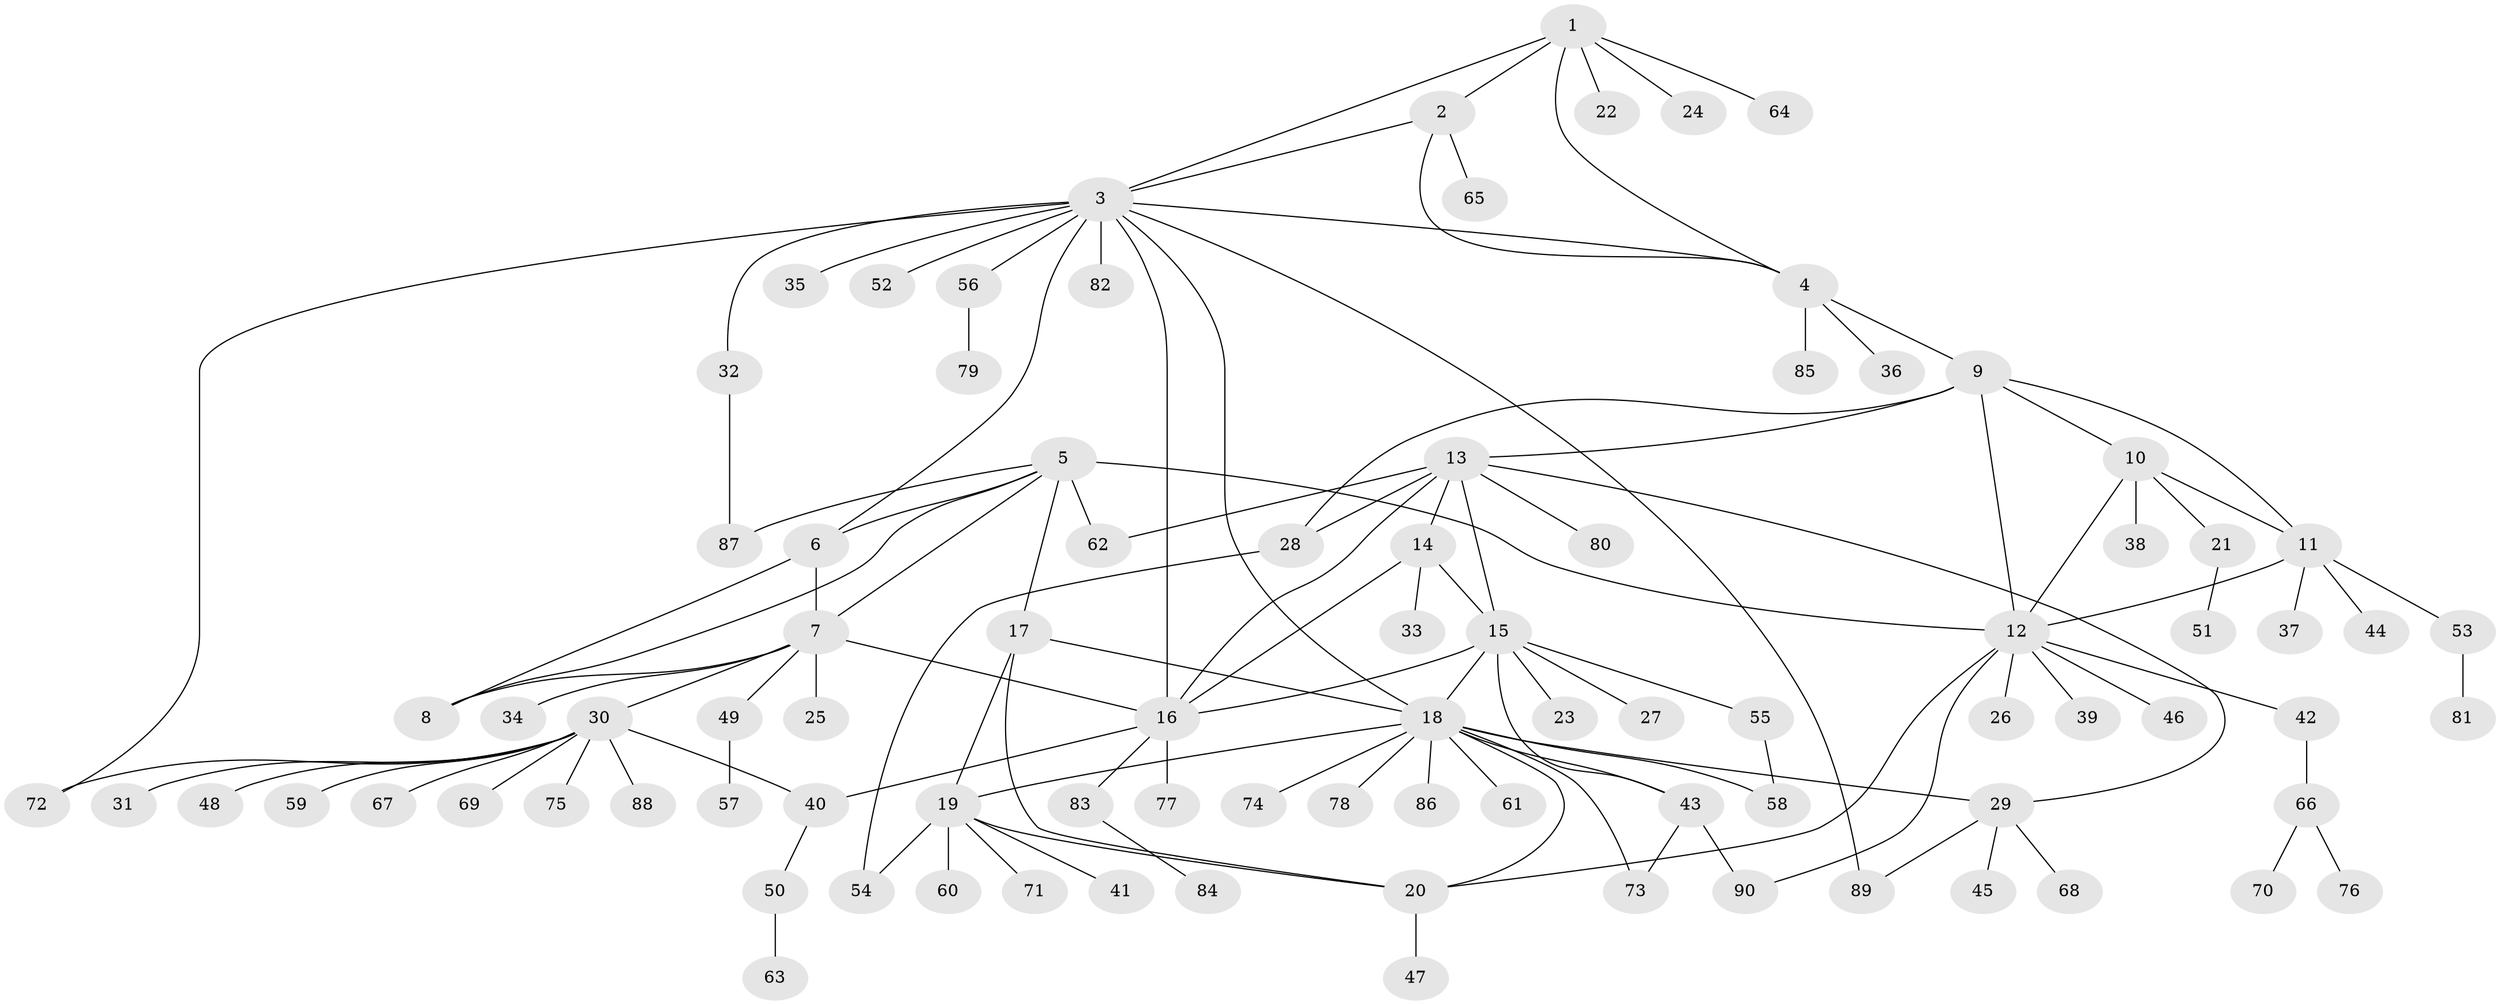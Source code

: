 // coarse degree distribution, {6: 0.07352941176470588, 12: 0.014705882352941176, 5: 0.07352941176470588, 3: 0.029411764705882353, 9: 0.029411764705882353, 11: 0.029411764705882353, 1: 0.5735294117647058, 4: 0.029411764705882353, 2: 0.14705882352941177}
// Generated by graph-tools (version 1.1) at 2025/52/02/27/25 19:52:22]
// undirected, 90 vertices, 122 edges
graph export_dot {
graph [start="1"]
  node [color=gray90,style=filled];
  1;
  2;
  3;
  4;
  5;
  6;
  7;
  8;
  9;
  10;
  11;
  12;
  13;
  14;
  15;
  16;
  17;
  18;
  19;
  20;
  21;
  22;
  23;
  24;
  25;
  26;
  27;
  28;
  29;
  30;
  31;
  32;
  33;
  34;
  35;
  36;
  37;
  38;
  39;
  40;
  41;
  42;
  43;
  44;
  45;
  46;
  47;
  48;
  49;
  50;
  51;
  52;
  53;
  54;
  55;
  56;
  57;
  58;
  59;
  60;
  61;
  62;
  63;
  64;
  65;
  66;
  67;
  68;
  69;
  70;
  71;
  72;
  73;
  74;
  75;
  76;
  77;
  78;
  79;
  80;
  81;
  82;
  83;
  84;
  85;
  86;
  87;
  88;
  89;
  90;
  1 -- 2;
  1 -- 3;
  1 -- 4;
  1 -- 22;
  1 -- 24;
  1 -- 64;
  2 -- 3;
  2 -- 4;
  2 -- 65;
  3 -- 4;
  3 -- 6;
  3 -- 16;
  3 -- 18;
  3 -- 32;
  3 -- 35;
  3 -- 52;
  3 -- 56;
  3 -- 72;
  3 -- 82;
  3 -- 89;
  4 -- 9;
  4 -- 36;
  4 -- 85;
  5 -- 6;
  5 -- 7;
  5 -- 8;
  5 -- 12;
  5 -- 17;
  5 -- 62;
  5 -- 87;
  6 -- 7;
  6 -- 8;
  7 -- 8;
  7 -- 16;
  7 -- 25;
  7 -- 30;
  7 -- 34;
  7 -- 49;
  9 -- 10;
  9 -- 11;
  9 -- 12;
  9 -- 13;
  9 -- 28;
  10 -- 11;
  10 -- 12;
  10 -- 21;
  10 -- 38;
  11 -- 12;
  11 -- 37;
  11 -- 44;
  11 -- 53;
  12 -- 20;
  12 -- 26;
  12 -- 39;
  12 -- 42;
  12 -- 46;
  12 -- 90;
  13 -- 14;
  13 -- 15;
  13 -- 16;
  13 -- 28;
  13 -- 29;
  13 -- 62;
  13 -- 80;
  14 -- 15;
  14 -- 16;
  14 -- 33;
  15 -- 16;
  15 -- 18;
  15 -- 23;
  15 -- 27;
  15 -- 43;
  15 -- 55;
  16 -- 40;
  16 -- 77;
  16 -- 83;
  17 -- 18;
  17 -- 19;
  17 -- 20;
  18 -- 19;
  18 -- 20;
  18 -- 29;
  18 -- 43;
  18 -- 58;
  18 -- 61;
  18 -- 73;
  18 -- 74;
  18 -- 78;
  18 -- 86;
  19 -- 20;
  19 -- 41;
  19 -- 54;
  19 -- 60;
  19 -- 71;
  20 -- 47;
  21 -- 51;
  28 -- 54;
  29 -- 45;
  29 -- 68;
  29 -- 89;
  30 -- 31;
  30 -- 40;
  30 -- 48;
  30 -- 59;
  30 -- 67;
  30 -- 69;
  30 -- 72;
  30 -- 75;
  30 -- 88;
  32 -- 87;
  40 -- 50;
  42 -- 66;
  43 -- 73;
  43 -- 90;
  49 -- 57;
  50 -- 63;
  53 -- 81;
  55 -- 58;
  56 -- 79;
  66 -- 70;
  66 -- 76;
  83 -- 84;
}
